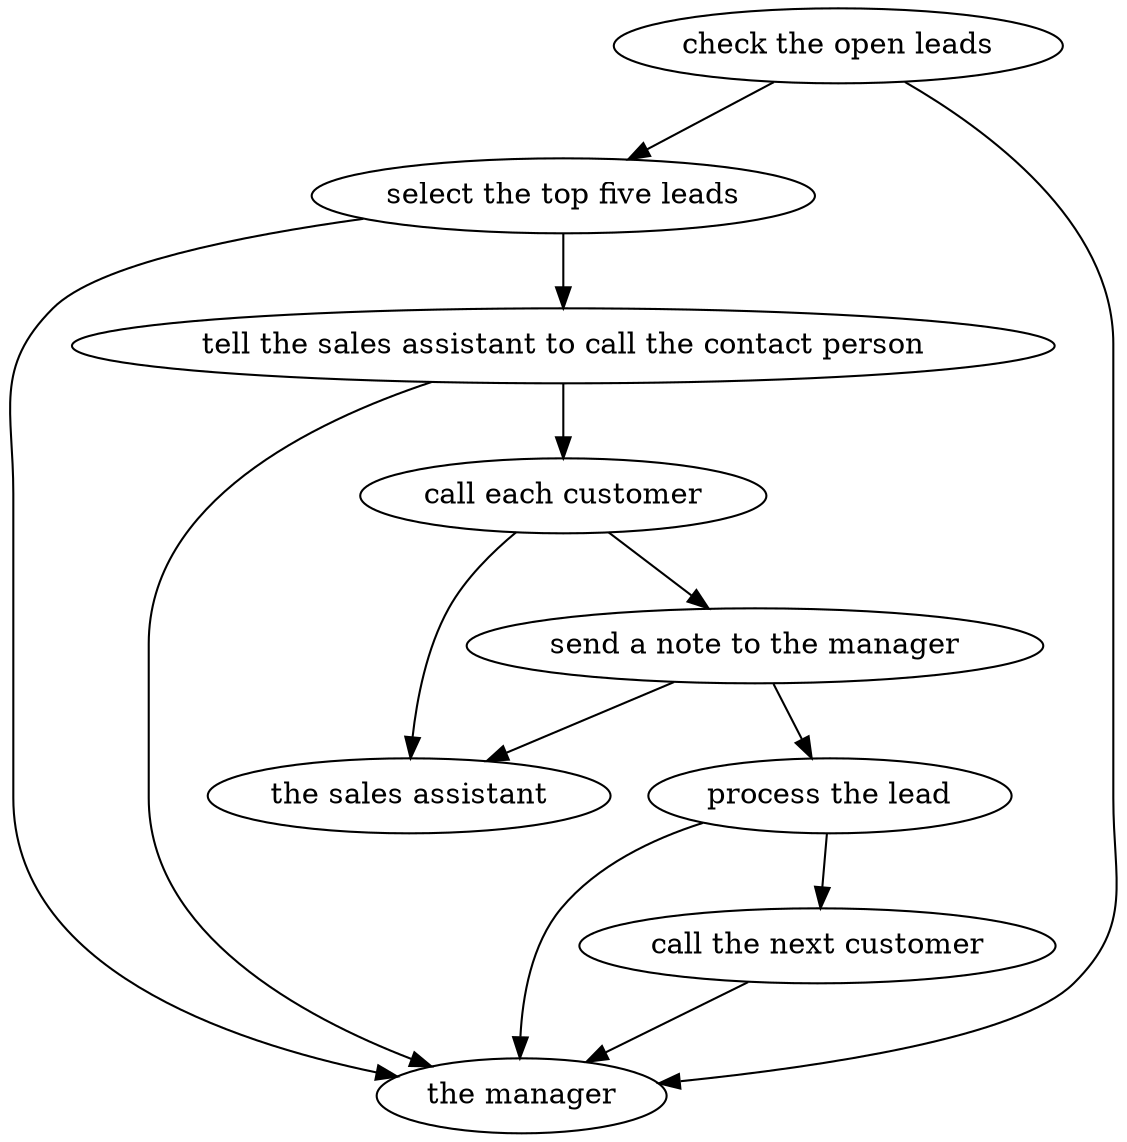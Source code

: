 strict digraph "doc-7.1" {
	graph [name="doc-7.1"];
	"check the open leads"	[attrs="{'type': 'Activity', 'label': 'check the open leads'}"];
	"select the top five leads"	[attrs="{'type': 'Activity', 'label': 'select the top five leads'}"];
	"check the open leads" -> "select the top five leads"	[attrs="{'type': 'flow', 'label': 'flow'}"];
	"the manager"	[attrs="{'type': 'Actor', 'label': 'the manager'}"];
	"check the open leads" -> "the manager"	[attrs="{'type': 'actor performer', 'label': 'actor performer'}"];
	"tell the sales assistant to call the contact person"	[attrs="{'type': 'Activity', 'label': 'tell the sales assistant to call the contact person'}"];
	"select the top five leads" -> "tell the sales assistant to call the contact person"	[attrs="{'type': 'flow', 'label': 'flow'}"];
	"select the top five leads" -> "the manager"	[attrs="{'type': 'actor performer', 'label': 'actor performer'}"];
	"call each customer"	[attrs="{'type': 'Activity', 'label': 'call each customer'}"];
	"tell the sales assistant to call the contact person" -> "call each customer"	[attrs="{'type': 'flow', 'label': 'flow'}"];
	"tell the sales assistant to call the contact person" -> "the manager"	[attrs="{'type': 'actor performer', 'label': 'actor performer'}"];
	"send a note to the manager"	[attrs="{'type': 'Activity', 'label': 'send a note to the manager'}"];
	"call each customer" -> "send a note to the manager"	[attrs="{'type': 'flow', 'label': 'flow'}"];
	"the sales assistant"	[attrs="{'type': 'Actor', 'label': 'the sales assistant'}"];
	"call each customer" -> "the sales assistant"	[attrs="{'type': 'actor performer', 'label': 'actor performer'}"];
	"process the lead"	[attrs="{'type': 'Activity', 'label': 'process the lead'}"];
	"send a note to the manager" -> "process the lead"	[attrs="{'type': 'flow', 'label': 'flow'}"];
	"send a note to the manager" -> "the sales assistant"	[attrs="{'type': 'actor performer', 'label': 'actor performer'}"];
	"call the next customer"	[attrs="{'type': 'Activity', 'label': 'call the next customer'}"];
	"process the lead" -> "call the next customer"	[attrs="{'type': 'flow', 'label': 'flow'}"];
	"process the lead" -> "the manager"	[attrs="{'type': 'actor performer', 'label': 'actor performer'}"];
	"call the next customer" -> "the manager"	[attrs="{'type': 'actor performer', 'label': 'actor performer'}"];
}
